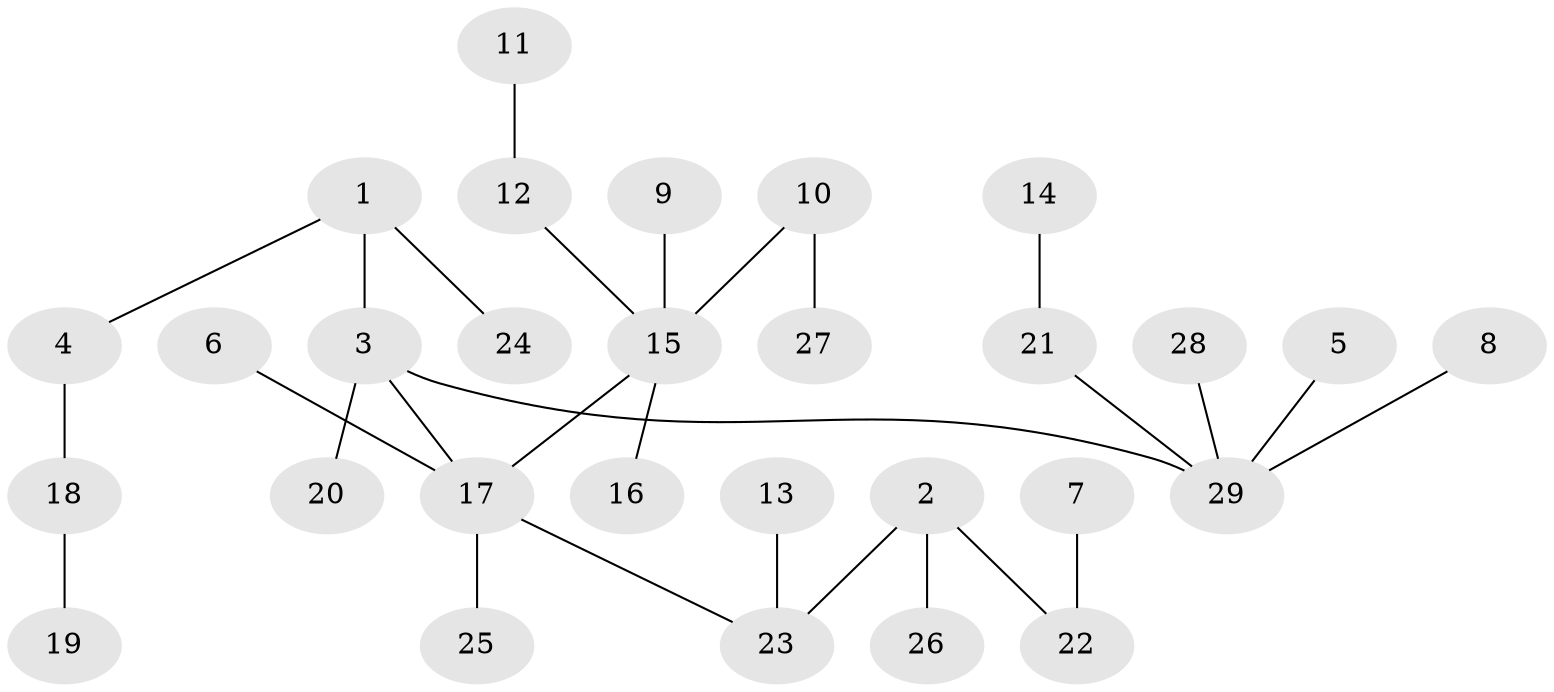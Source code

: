 // original degree distribution, {7: 0.05172413793103448, 4: 0.05172413793103448, 3: 0.13793103448275862, 2: 0.15517241379310345, 5: 0.017241379310344827, 1: 0.5862068965517241}
// Generated by graph-tools (version 1.1) at 2025/02/03/09/25 03:02:16]
// undirected, 29 vertices, 28 edges
graph export_dot {
graph [start="1"]
  node [color=gray90,style=filled];
  1;
  2;
  3;
  4;
  5;
  6;
  7;
  8;
  9;
  10;
  11;
  12;
  13;
  14;
  15;
  16;
  17;
  18;
  19;
  20;
  21;
  22;
  23;
  24;
  25;
  26;
  27;
  28;
  29;
  1 -- 3 [weight=1.0];
  1 -- 4 [weight=1.0];
  1 -- 24 [weight=1.0];
  2 -- 22 [weight=1.0];
  2 -- 23 [weight=1.0];
  2 -- 26 [weight=1.0];
  3 -- 17 [weight=1.0];
  3 -- 20 [weight=1.0];
  3 -- 29 [weight=1.0];
  4 -- 18 [weight=1.0];
  5 -- 29 [weight=1.0];
  6 -- 17 [weight=1.0];
  7 -- 22 [weight=1.0];
  8 -- 29 [weight=1.0];
  9 -- 15 [weight=1.0];
  10 -- 15 [weight=1.0];
  10 -- 27 [weight=1.0];
  11 -- 12 [weight=1.0];
  12 -- 15 [weight=1.0];
  13 -- 23 [weight=1.0];
  14 -- 21 [weight=1.0];
  15 -- 16 [weight=1.0];
  15 -- 17 [weight=1.0];
  17 -- 23 [weight=1.0];
  17 -- 25 [weight=1.0];
  18 -- 19 [weight=1.0];
  21 -- 29 [weight=1.0];
  28 -- 29 [weight=1.0];
}
